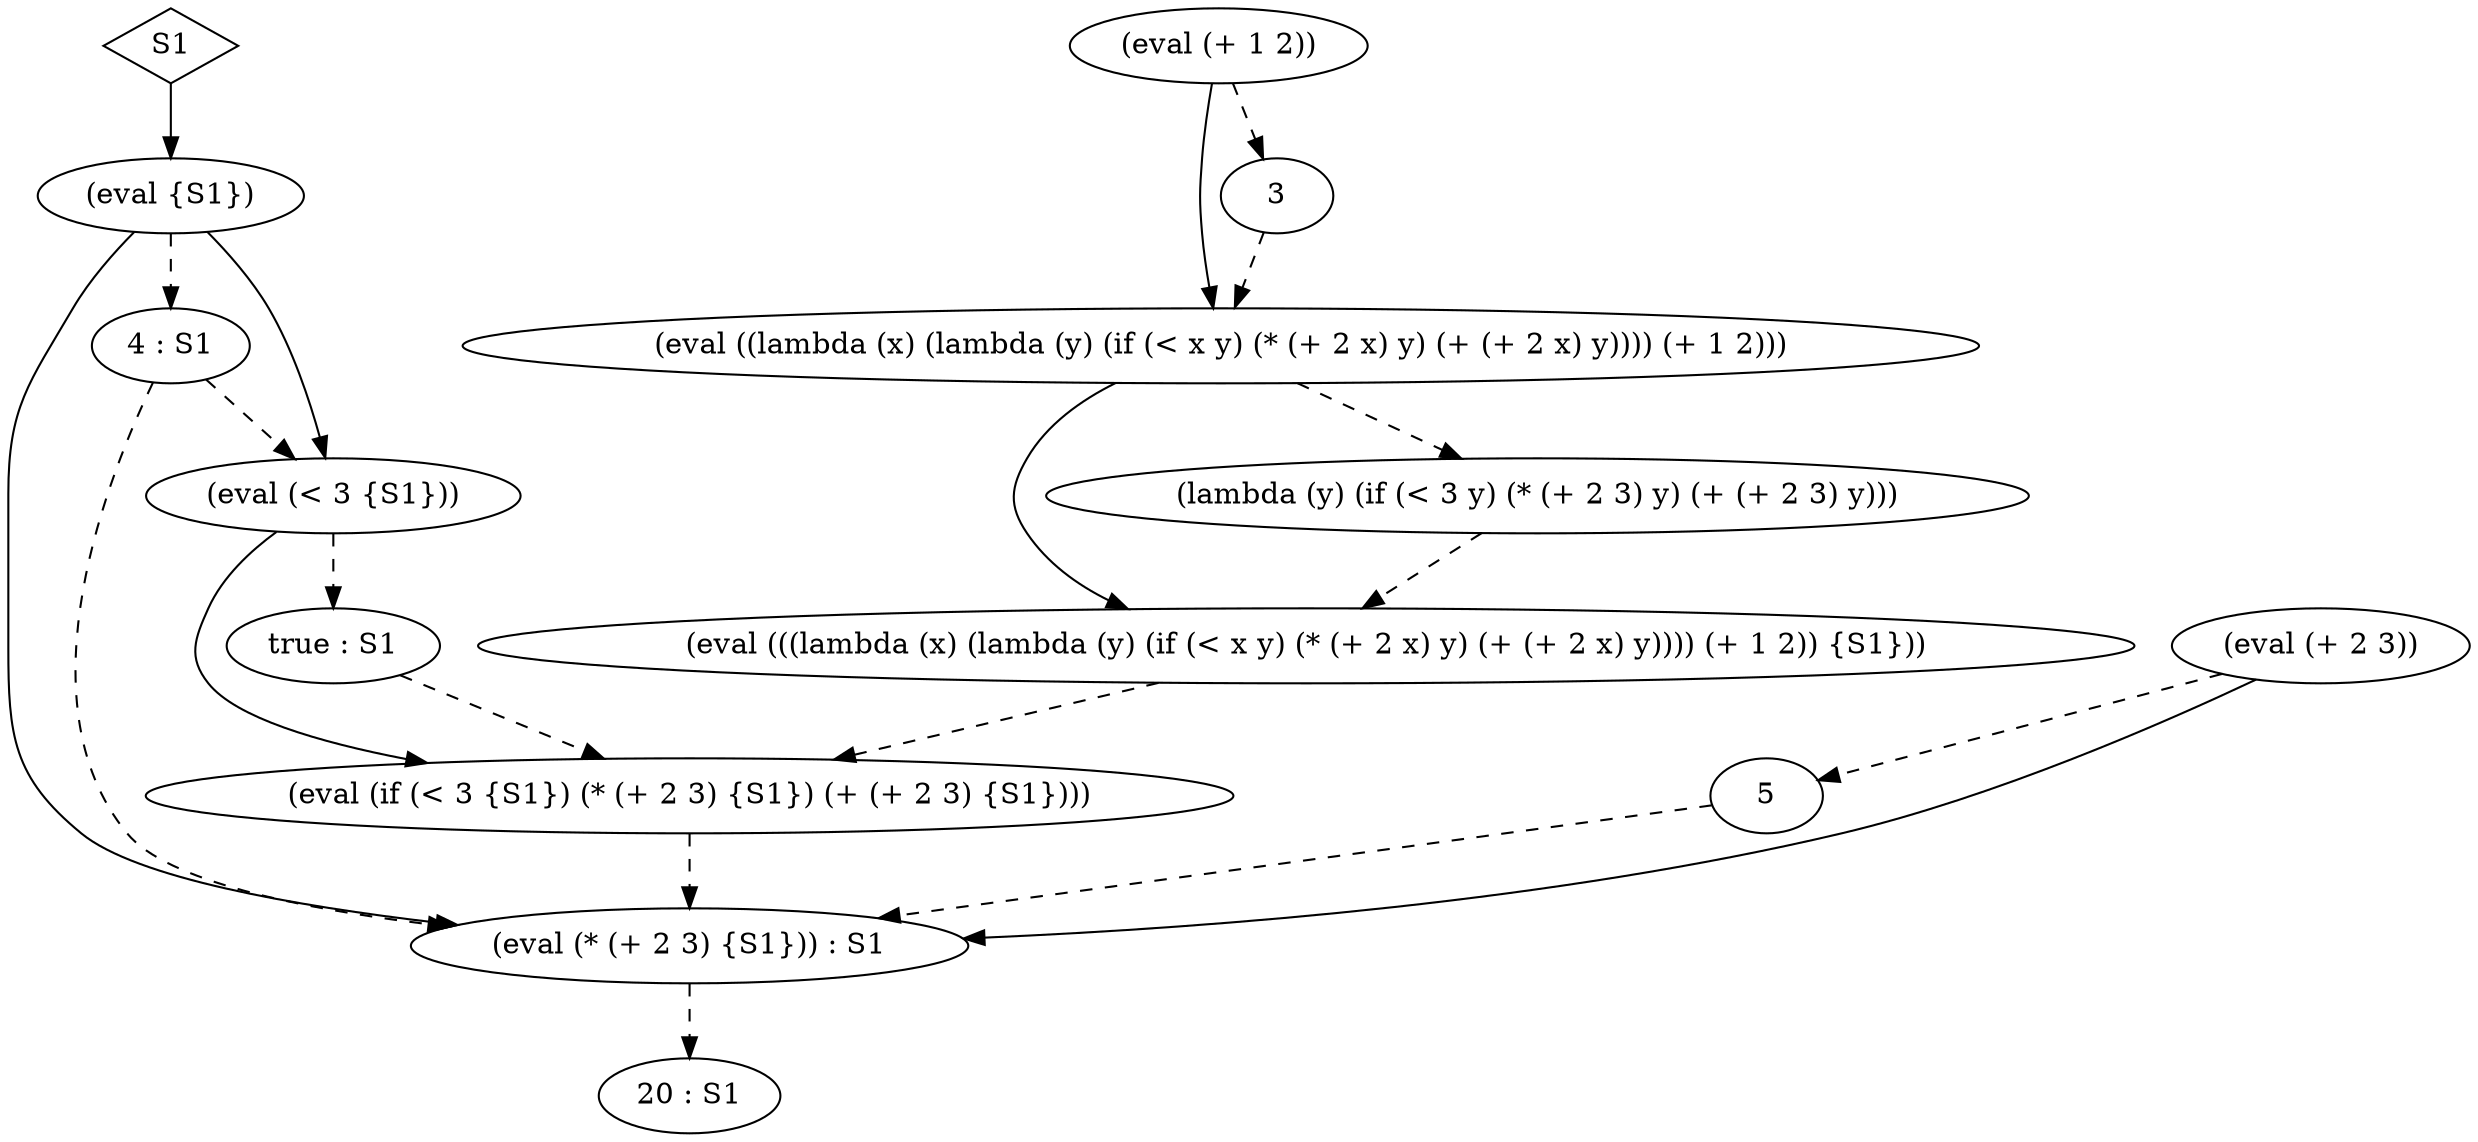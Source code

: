 digraph {
  subgraph expressions {
    E0 [label="(eval (((lambda (x) (lambda (y) (if (< x y) (* (+ 2 x) y) (+ (+ 2 x) y)))) (+ 1 2)) {S1}))"]
    E1 [label="(eval ((lambda (x) (lambda (y) (if (< x y) (* (+ 2 x) y) (+ (+ 2 x) y)))) (+ 1 2)))"]
    E2 [label="(eval (+ 1 2))"]
    E3 [label="3"]
    E4 [label="(lambda (y) (if (< 3 y) (* (+ 2 3) y) (+ (+ 2 3) y)))"]
    E5 [label="(eval {S1})"]
    E6 [label="(eval (if (< 3 {S1}) (* (+ 2 3) {S1}) (+ (+ 2 3) {S1})))"]
    E7 [label="(eval (< 3 {S1}))"]
    E8 [label="4 : S1"]
    E9 [label="true : S1"]
    E10 [label="(eval (* (+ 2 3) {S1})) : S1"]
    E11 [label="(eval (+ 2 3))"]
    E12 [label="5"]
    E13 [label="20 : S1"]
  }

  subgraph state {
    node [shape="diamond"]
    S1
  }

  subgraph staticDependencies {
    E1 -> E0
    E2 -> E1
    E7 -> E6
    E5 -> E7
    S1 -> E5
    E11 -> E10
    E5 -> E10
  }

  subgraph dynamicDependencies {
    edge [style=dashed]
    E4 -> E0
    E3 -> E1
    E8 -> E7
    E9 -> E6
    E8 -> E10
    E12 -> E10
  }

  subgraph evaluations {
    edge [style=dashed]
    E0 -> E6
    E1 -> E4
    E2 -> E3
    E6 -> E10
    E5 -> E8
    E7 -> E9
    E10 -> E13
    E11 -> E12
  }
}
